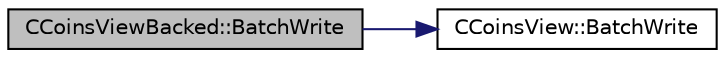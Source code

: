 digraph "CCoinsViewBacked::BatchWrite"
{
 // LATEX_PDF_SIZE
  edge [fontname="Helvetica",fontsize="10",labelfontname="Helvetica",labelfontsize="10"];
  node [fontname="Helvetica",fontsize="10",shape=record];
  rankdir="LR";
  Node0 [label="CCoinsViewBacked::BatchWrite",height=0.2,width=0.4,color="black", fillcolor="grey75", style="filled", fontcolor="black",tooltip=" "];
  Node0 -> Node1 [color="midnightblue",fontsize="10",style="solid",fontname="Helvetica"];
  Node1 [label="CCoinsView::BatchWrite",height=0.2,width=0.4,color="black", fillcolor="white", style="filled",URL="$class_c_coins_view.html#ad7dc37396ca4fac7014cea06fec7178e",tooltip=" "];
}
